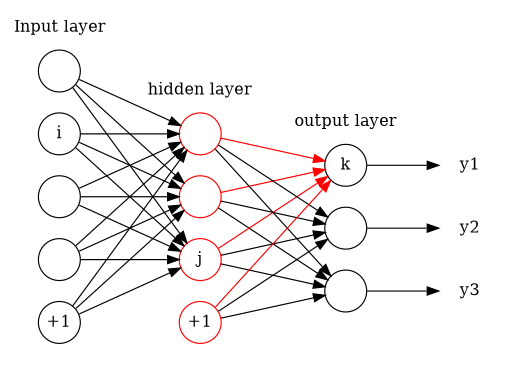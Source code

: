 digraph G {
  graph [size="3.5"]
  ordering="out";
        rankdir=LR
	splines=line
        
        node [fixedsize=true];

        subgraph cluster_0 {
		color=white;
		node [style=solid, shape=circle];
		b1 x1 x2 x3 x4 ;
		label = "Input layer";
	}

	subgraph cluster_1 {
		color=white;
		node [style=solid, shape=circle];
		a b c b2;
		label = "hidden layer";
	}

	subgraph cluster_2 {
		color=white;
		node [style=solid, shape=circle];
		o0 o1 o2;
		label="output layer";
	}

	subgraph cluster_3 {
		color=white;
		node [shape=none];
		u,v,w;
	}

        u [label="y2"]
        v [label="y3"]
        w [label="y1"]
        b1, b2 [label="+1"];
        b2 [color="red"]
        a,c [label="" color="red"];
        b [label="j", color="red"];
        o0,o1 [label=""];
        o2 [label="k"]
        x1,x3,x4 [label=""];
        x2 [label="i"]
        b -> o0,o1;
        b -> o2[color="red"];
        
        a,c,b2 -> o2 [color="red"];
        a,c,b2 -> o0,o1;
        o0 -> u;
        o2 -> w;        
        o1 -> v;

        x1 -> a,c;
        x2 -> a,c;
        x1,x2,x3,x4,b1 -> b;

        x3 -> a,c;
        x4 -> a,c;
        b1 -> a,c;
        
}

